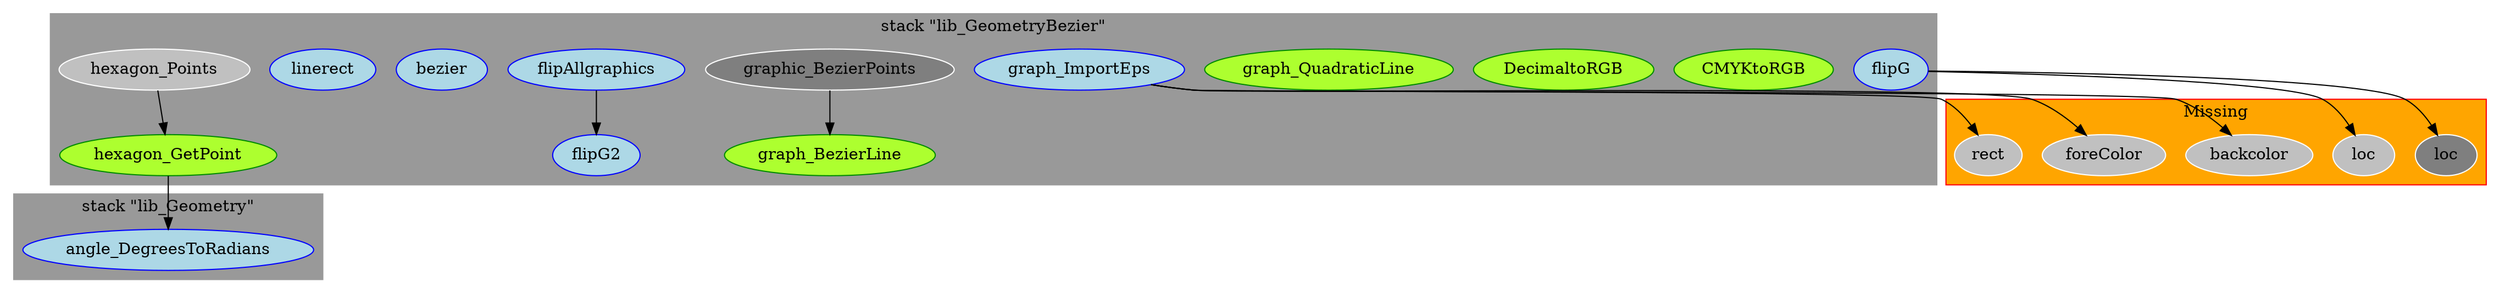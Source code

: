 digraph "dot_FromArray" {	graph [		clusterrank="true"		size="31.2500,31.2500"	];		subgraph "g" {		node [fillcolor="grey50", style="filled", color="white"];			n17 [label="loc" URL="loc%2Cg%2CMissing%2C1"];		n12 [label="graphic_BezierPoints" URL="graphic_BezierPoints%2Cg%2Cstack+%22lib_GeometryBezier%22%2C1"];	}		subgraph "f" {		node [fillcolor="GreenYellow", style="filled", color="Green4"];			n2 [label="hexagon_GetPoint" URL="hexagon_GetPoint%2Cf%2Cstack+%22lib_GeometryBezier%22%2C1"];		n14 [label="CMYKtoRGB" URL="CMYKtoRGB%2Cf%2Cstack+%22lib_GeometryBezier%22%2C1"];		n13 [label="DecimaltoRGB" URL="DecimaltoRGB%2Cf%2Cstack+%22lib_GeometryBezier%22%2C1"];		n4 [label="graph_QuadraticLine" URL="graph_QuadraticLine%2Cf%2Cstack+%22lib_GeometryBezier%22%2C1"];		n1 [label="graph_BezierLine" URL="graph_BezierLine%2Cf%2Cstack+%22lib_GeometryBezier%22%2C1"];	}		subgraph "c" {		node [fillcolor="LightBlue", style="filled", color="Blue"];			n6 [label="graph_ImportEps" URL="graph_ImportEps%2Cc%2Cstack+%22lib_GeometryBezier%22%2C1"];		n3 [label="angle_DegreesToRadians" URL="angle_DegreesToRadians%2Cc%2Cstack+%22lib_Geometry%22%2C1"];		n16 [label="flipG" URL="flipG%2Cc%2Cstack+%22lib_GeometryBezier%22%2C1"];		n11 [label="flipAllgraphics" URL="flipAllgraphics%2Cc%2Cstack+%22lib_GeometryBezier%22%2C1"];		n10 [label="bezier" URL="bezier%2Cc%2Cstack+%22lib_GeometryBezier%22%2C1"];		n5 [label="flipG2" URL="flipG2%2Cc%2Cstack+%22lib_GeometryBezier%22%2C1"];		n15 [label="linerect" URL="linerect%2Cc%2Cstack+%22lib_GeometryBezier%22%2C1"];	}		subgraph "s" {		node [fillcolor="grey", style="filled", color="white"];			n8 [label="foreColor" URL="foreColor%2Cs%2CMissing%2C1"];		n9 [label="rect" URL="rect%2Cs%2CMissing%2C1"];		n18 [label="loc" URL="loc%2Cs%2CMissing%2C1"];		n7 [label="backcolor" URL="backcolor%2Cs%2CMissing%2C1"];		n19 [label="hexagon_Points" URL="hexagon_Points%2Cs%2Cstack+%22lib_GeometryBezier%22%2C1"];	}		subgraph cluster1 {			label="Missing";			style=filled;			color=red;			fillcolor=orange;					n17; n8; n9; n18; n7	}	subgraph cluster2 {			label="stack \"lib_Geometry\"";			style=filled;			color=grey60;			fillcolor=grey60;					n3	}	subgraph cluster3 {			label="stack \"lib_GeometryBezier\"";			style=filled;			color=grey60;			fillcolor=grey60;					n6; n2; n14; n16; n12; n11; n10; n13; n4; n19; n5; n1; n15	}		n6 -> n7;	n6 -> n8;	n6 -> n9;	n2 -> n3;	n16 -> n17;	n16 -> n18;	n12 -> n1;	n11 -> n5;	n19 -> n2;}